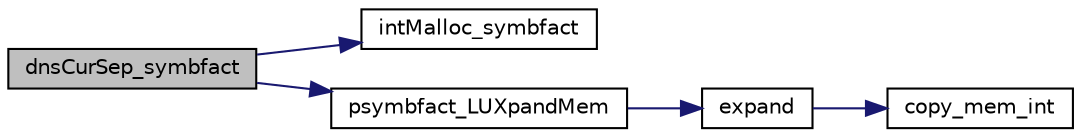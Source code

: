 digraph "dnsCurSep_symbfact"
{
 // LATEX_PDF_SIZE
  edge [fontname="Helvetica",fontsize="10",labelfontname="Helvetica",labelfontsize="10"];
  node [fontname="Helvetica",fontsize="10",shape=record];
  rankdir="LR";
  Node1 [label="dnsCurSep_symbfact",height=0.2,width=0.4,color="black", fillcolor="grey75", style="filled", fontcolor="black",tooltip=" "];
  Node1 -> Node2 [color="midnightblue",fontsize="10",style="solid",fontname="Helvetica"];
  Node2 [label="intMalloc_symbfact",height=0.2,width=0.4,color="black", fillcolor="white", style="filled",URL="$psymbfact_8c.html#a86f4e2444198e5ab8ceb169073f19152",tooltip=" "];
  Node1 -> Node3 [color="midnightblue",fontsize="10",style="solid",fontname="Helvetica"];
  Node3 [label="psymbfact_LUXpandMem",height=0.2,width=0.4,color="black", fillcolor="white", style="filled",URL="$psymbfact__util_8c.html#a56bbfa934c23ce76261505b554ca235c",tooltip=" "];
  Node3 -> Node4 [color="midnightblue",fontsize="10",style="solid",fontname="Helvetica"];
  Node4 [label="expand",height=0.2,width=0.4,color="black", fillcolor="white", style="filled",URL="$psymbfact__util_8c.html#a5d255e8d2ec4fa37c5c5eefe5c8abf2e",tooltip="Expand the existing storage to accommodate more fill-ins."];
  Node4 -> Node5 [color="midnightblue",fontsize="10",style="solid",fontname="Helvetica"];
  Node5 [label="copy_mem_int",height=0.2,width=0.4,color="black", fillcolor="white", style="filled",URL="$psymbfact__util_8c.html#a2ec94d8a7b22ab6d35c15a0dff8b2299",tooltip=" "];
}
